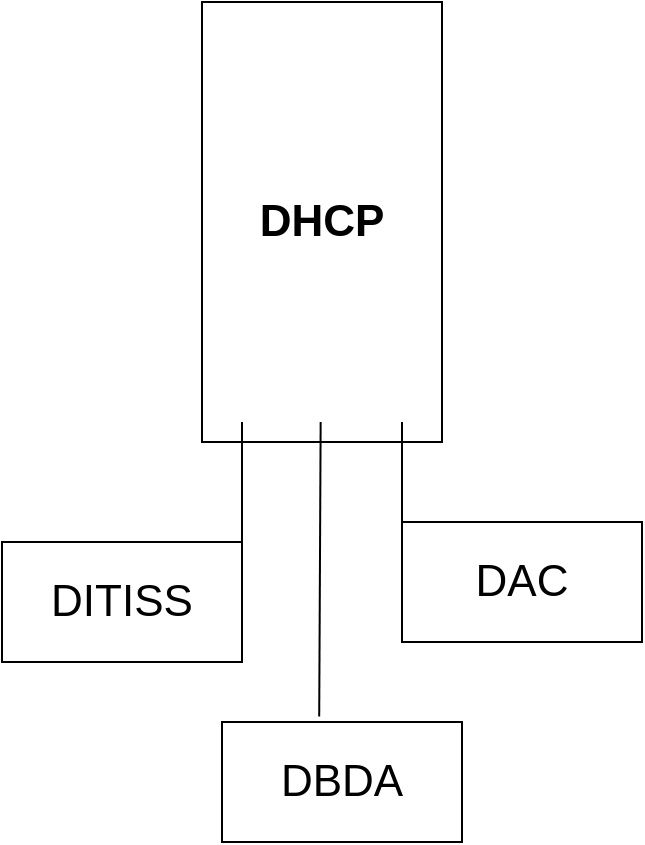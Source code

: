 <mxfile>
    <diagram id="se_dPiIzDn2CWiKr0m3y" name="Page-1">
        <mxGraphModel dx="549" dy="719" grid="1" gridSize="10" guides="1" tooltips="1" connect="1" arrows="1" fold="1" page="1" pageScale="1" pageWidth="1169" pageHeight="827" math="0" shadow="0">
            <root>
                <mxCell id="0"/>
                <mxCell id="1" parent="0"/>
                <mxCell id="2" value="DHCP" style="whiteSpace=wrap;html=1;fontStyle=1;fontSize=22;" vertex="1" parent="1">
                    <mxGeometry x="210" y="250" width="120" height="220" as="geometry"/>
                </mxCell>
                <mxCell id="3" value="" style="edgeStyle=none;orthogonalLoop=1;jettySize=auto;html=1;fontSize=22;endArrow=none;endFill=0;" edge="1" parent="1">
                    <mxGeometry width="80" relative="1" as="geometry">
                        <mxPoint x="230" y="460" as="sourcePoint"/>
                        <mxPoint x="230" y="520" as="targetPoint"/>
                        <Array as="points"/>
                    </mxGeometry>
                </mxCell>
                <mxCell id="4" value="" style="edgeStyle=none;orthogonalLoop=1;jettySize=auto;html=1;fontSize=22;endArrow=none;endFill=0;entryX=0.405;entryY=-0.046;entryDx=0;entryDy=0;entryPerimeter=0;" edge="1" parent="1" target="7">
                    <mxGeometry width="80" relative="1" as="geometry">
                        <mxPoint x="269.33" y="460" as="sourcePoint"/>
                        <mxPoint x="269.33" y="520" as="targetPoint"/>
                        <Array as="points"/>
                    </mxGeometry>
                </mxCell>
                <mxCell id="5" value="" style="edgeStyle=none;orthogonalLoop=1;jettySize=auto;html=1;fontSize=22;endArrow=none;endFill=0;" edge="1" parent="1">
                    <mxGeometry width="80" relative="1" as="geometry">
                        <mxPoint x="310.0" y="460" as="sourcePoint"/>
                        <mxPoint x="310.0" y="520" as="targetPoint"/>
                        <Array as="points"/>
                    </mxGeometry>
                </mxCell>
                <mxCell id="6" value="DITISS" style="whiteSpace=wrap;html=1;fontSize=22;" vertex="1" parent="1">
                    <mxGeometry x="110" y="520" width="120" height="60" as="geometry"/>
                </mxCell>
                <mxCell id="7" value="DBDA" style="whiteSpace=wrap;html=1;fontSize=22;" vertex="1" parent="1">
                    <mxGeometry x="220" y="610" width="120" height="60" as="geometry"/>
                </mxCell>
                <mxCell id="8" value="DAC" style="whiteSpace=wrap;html=1;fontSize=22;" vertex="1" parent="1">
                    <mxGeometry x="310" y="510" width="120" height="60" as="geometry"/>
                </mxCell>
            </root>
        </mxGraphModel>
    </diagram>
</mxfile>
